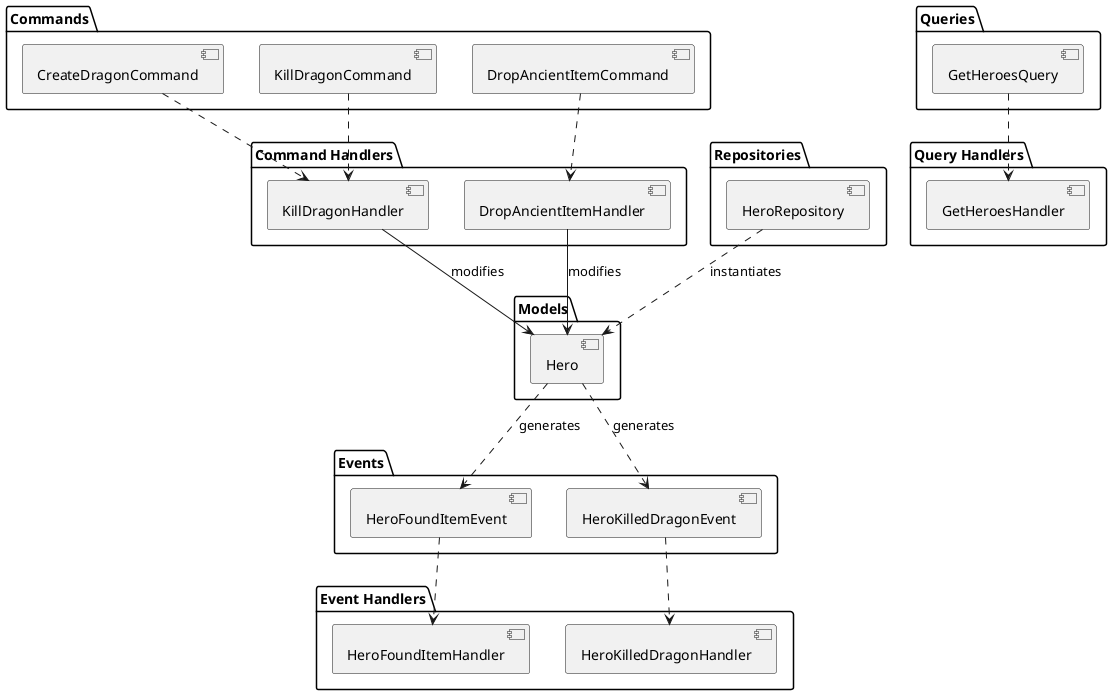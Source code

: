 @startuml
skinparam rectangle {
  BackgroundColor Wheat
  BorderColor Black
}

package "Commands" {
  [CreateDragonCommand]
  [KillDragonCommand]
  [DropAncientItemCommand]
}

package "Command Handlers" {
  [KillDragonHandler]
  [DropAncientItemHandler]
}

package "Events" {
  [HeroFoundItemEvent]
  [HeroKilledDragonEvent]
}

package "Event Handlers" {
  [HeroFoundItemHandler]
  [HeroKilledDragonHandler]
}

package "Queries" {
  [GetHeroesQuery]
}

package "Query Handlers" {
  [GetHeroesHandler]
}

package "Models" {
  [Hero]
}

package "Repositories" {
  [HeroRepository]
}

[HeroRepository] ..> [Hero] : instantiates

[CreateDragonCommand] ..> [KillDragonHandler]
[KillDragonCommand] ..> [KillDragonHandler]
[DropAncientItemCommand] ..> [DropAncientItemHandler]

[HeroKilledDragonEvent] ..> [HeroKilledDragonHandler]
[HeroFoundItemEvent] ..> [HeroFoundItemHandler]

[GetHeroesQuery] ..> [GetHeroesHandler]

[KillDragonHandler] --> [Hero] : modifies
[DropAncientItemHandler] --> [Hero] : modifies

[Hero] ..> [HeroKilledDragonEvent] : generates
[Hero] ..> [HeroFoundItemEvent] : generates

@enduml
